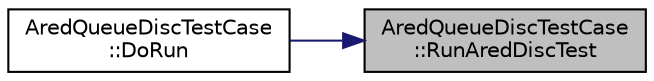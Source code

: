 digraph "AredQueueDiscTestCase::RunAredDiscTest"
{
 // LATEX_PDF_SIZE
  edge [fontname="Helvetica",fontsize="10",labelfontname="Helvetica",labelfontsize="10"];
  node [fontname="Helvetica",fontsize="10",shape=record];
  rankdir="RL";
  Node1 [label="AredQueueDiscTestCase\l::RunAredDiscTest",height=0.2,width=0.4,color="black", fillcolor="grey75", style="filled", fontcolor="black",tooltip="Run ARED queue disc test function."];
  Node1 -> Node2 [dir="back",color="midnightblue",fontsize="10",style="solid",fontname="Helvetica"];
  Node2 [label="AredQueueDiscTestCase\l::DoRun",height=0.2,width=0.4,color="black", fillcolor="white", style="filled",URL="$class_ared_queue_disc_test_case.html#a195e997827d606a561c71b81aeecdcf3",tooltip="Implementation to actually run this TestCase."];
}
